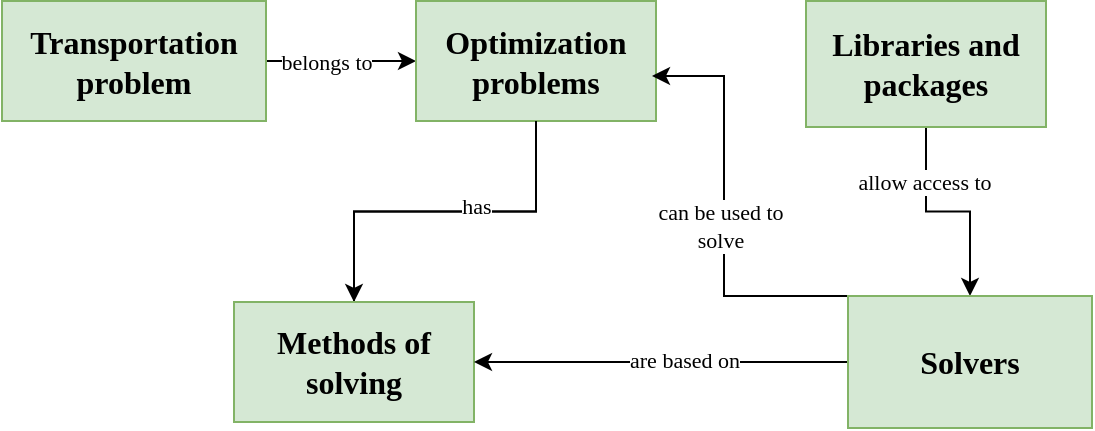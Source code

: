 <mxfile version="21.0.6" type="github">
  <diagram name="Страница 1" id="rFQLMLjx7CzAwmutfJBD">
    <mxGraphModel dx="832" dy="455" grid="0" gridSize="10" guides="1" tooltips="1" connect="1" arrows="1" fold="1" page="1" pageScale="1" pageWidth="827" pageHeight="1169" math="0" shadow="0">
      <root>
        <mxCell id="0" />
        <mxCell id="1" parent="0" />
        <mxCell id="3ggWQbE9oQkZ8MS_adoN-2" style="edgeStyle=orthogonalEdgeStyle;rounded=0;orthogonalLoop=1;jettySize=auto;html=1;exitX=1;exitY=0.5;exitDx=0;exitDy=0;entryX=0;entryY=0.5;entryDx=0;entryDy=0;" edge="1" parent="1" source="3ggWQbE9oQkZ8MS_adoN-1" target="3ggWQbE9oQkZ8MS_adoN-4">
          <mxGeometry relative="1" as="geometry">
            <mxPoint x="440" y="173" as="targetPoint" />
          </mxGeometry>
        </mxCell>
        <mxCell id="3ggWQbE9oQkZ8MS_adoN-3" value="belongs to" style="edgeLabel;html=1;align=center;verticalAlign=middle;resizable=0;points=[];fontFamily=montserrat;fontSource=https%3A%2F%2Ffonts.googleapis.com%2Fcss%3Ffamily%3Dmontserrat;" vertex="1" connectable="0" parent="3ggWQbE9oQkZ8MS_adoN-2">
          <mxGeometry x="0.151" y="-4" relative="1" as="geometry">
            <mxPoint x="-13" y="-4" as="offset" />
          </mxGeometry>
        </mxCell>
        <mxCell id="3ggWQbE9oQkZ8MS_adoN-1" value="&lt;font size=&quot;1&quot; data-font-src=&quot;https://fonts.googleapis.com/css?family=montserrat&quot; face=&quot;montserrat&quot; style=&quot;&quot;&gt;&lt;b style=&quot;font-size: 16px;&quot;&gt;Transportation problem&lt;/b&gt;&lt;/font&gt;" style="rounded=0;whiteSpace=wrap;html=1;fillColor=#d5e8d4;strokeColor=#82b366;fontSize=16;" vertex="1" parent="1">
          <mxGeometry x="235" y="141.5" width="132" height="60" as="geometry" />
        </mxCell>
        <mxCell id="3ggWQbE9oQkZ8MS_adoN-7" style="edgeStyle=orthogonalEdgeStyle;rounded=0;orthogonalLoop=1;jettySize=auto;html=1;" edge="1" parent="1" source="3ggWQbE9oQkZ8MS_adoN-4" target="3ggWQbE9oQkZ8MS_adoN-6">
          <mxGeometry relative="1" as="geometry" />
        </mxCell>
        <mxCell id="3ggWQbE9oQkZ8MS_adoN-4" value="&lt;font face=&quot;montserrat&quot;&gt;&lt;span style=&quot;font-size: 16px;&quot;&gt;&lt;b&gt;Optimization problems&lt;/b&gt;&lt;/span&gt;&lt;/font&gt;" style="rounded=0;whiteSpace=wrap;html=1;fillColor=#d5e8d4;strokeColor=#82b366;" vertex="1" parent="1">
          <mxGeometry x="442" y="141.5" width="120" height="60" as="geometry" />
        </mxCell>
        <mxCell id="3ggWQbE9oQkZ8MS_adoN-11" value="" style="edgeStyle=orthogonalEdgeStyle;rounded=0;orthogonalLoop=1;jettySize=auto;html=1;endArrow=none;endFill=0;" edge="1" parent="1" source="3ggWQbE9oQkZ8MS_adoN-6" target="3ggWQbE9oQkZ8MS_adoN-4">
          <mxGeometry relative="1" as="geometry" />
        </mxCell>
        <mxCell id="3ggWQbE9oQkZ8MS_adoN-21" value="has" style="edgeLabel;html=1;align=center;verticalAlign=middle;resizable=0;points=[];fontFamily=montserrat;fontSource=https%3A%2F%2Ffonts.googleapis.com%2Fcss%3Ffamily%3Dmontserrat;" vertex="1" connectable="0" parent="3ggWQbE9oQkZ8MS_adoN-11">
          <mxGeometry x="0.17" y="3" relative="1" as="geometry">
            <mxPoint as="offset" />
          </mxGeometry>
        </mxCell>
        <mxCell id="3ggWQbE9oQkZ8MS_adoN-6" value="&lt;font face=&quot;montserrat&quot;&gt;&lt;span style=&quot;font-size: 16px;&quot;&gt;&lt;b&gt;Methods of solving&lt;/b&gt;&lt;/span&gt;&lt;/font&gt;" style="rounded=0;whiteSpace=wrap;html=1;fillColor=#d5e8d4;strokeColor=#82b366;" vertex="1" parent="1">
          <mxGeometry x="351" y="292" width="120" height="60" as="geometry" />
        </mxCell>
        <mxCell id="3ggWQbE9oQkZ8MS_adoN-14" value="" style="edgeStyle=orthogonalEdgeStyle;rounded=0;orthogonalLoop=1;jettySize=auto;html=1;" edge="1" parent="1" source="3ggWQbE9oQkZ8MS_adoN-9" target="3ggWQbE9oQkZ8MS_adoN-13">
          <mxGeometry relative="1" as="geometry" />
        </mxCell>
        <mxCell id="3ggWQbE9oQkZ8MS_adoN-26" value="allow access to" style="edgeLabel;html=1;align=center;verticalAlign=middle;resizable=0;points=[];fontFamily=montserrat;fontSource=https%3A%2F%2Ffonts.googleapis.com%2Fcss%3Ffamily%3Dmontserrat;" vertex="1" connectable="0" parent="3ggWQbE9oQkZ8MS_adoN-14">
          <mxGeometry x="-0.492" y="-1" relative="1" as="geometry">
            <mxPoint as="offset" />
          </mxGeometry>
        </mxCell>
        <mxCell id="3ggWQbE9oQkZ8MS_adoN-9" value="&lt;font face=&quot;montserrat&quot;&gt;&lt;span style=&quot;font-size: 16px;&quot;&gt;&lt;b&gt;Libraries and packages&lt;/b&gt;&lt;/span&gt;&lt;/font&gt;" style="rounded=0;whiteSpace=wrap;html=1;fillColor=#d5e8d4;strokeColor=#82b366;" vertex="1" parent="1">
          <mxGeometry x="637" y="141.5" width="120" height="63" as="geometry" />
        </mxCell>
        <mxCell id="3ggWQbE9oQkZ8MS_adoN-16" style="edgeStyle=orthogonalEdgeStyle;rounded=0;orthogonalLoop=1;jettySize=auto;html=1;" edge="1" parent="1" source="3ggWQbE9oQkZ8MS_adoN-13" target="3ggWQbE9oQkZ8MS_adoN-6">
          <mxGeometry relative="1" as="geometry" />
        </mxCell>
        <mxCell id="3ggWQbE9oQkZ8MS_adoN-23" value="are based on" style="edgeLabel;html=1;align=center;verticalAlign=middle;resizable=0;points=[];fontFamily=montserrat;fontSource=https%3A%2F%2Ffonts.googleapis.com%2Fcss%3Ffamily%3Dmontserrat;" vertex="1" connectable="0" parent="3ggWQbE9oQkZ8MS_adoN-16">
          <mxGeometry x="-0.122" y="-1" relative="1" as="geometry">
            <mxPoint as="offset" />
          </mxGeometry>
        </mxCell>
        <mxCell id="3ggWQbE9oQkZ8MS_adoN-19" style="edgeStyle=orthogonalEdgeStyle;rounded=0;orthogonalLoop=1;jettySize=auto;html=1;exitX=0;exitY=0;exitDx=0;exitDy=0;" edge="1" parent="1" source="3ggWQbE9oQkZ8MS_adoN-13">
          <mxGeometry relative="1" as="geometry">
            <mxPoint x="560" y="179" as="targetPoint" />
            <Array as="points">
              <mxPoint x="596" y="247" />
              <mxPoint x="596" y="179" />
              <mxPoint x="562" y="179" />
            </Array>
          </mxGeometry>
        </mxCell>
        <mxCell id="3ggWQbE9oQkZ8MS_adoN-27" value="can be used to &lt;br&gt;solve" style="edgeLabel;html=1;align=center;verticalAlign=middle;resizable=0;points=[];fontFamily=montserrat;fontSource=https%3A%2F%2Ffonts.googleapis.com%2Fcss%3Ffamily%3Dmontserrat;" vertex="1" connectable="0" parent="3ggWQbE9oQkZ8MS_adoN-19">
          <mxGeometry x="-0.066" y="2" relative="1" as="geometry">
            <mxPoint as="offset" />
          </mxGeometry>
        </mxCell>
        <mxCell id="3ggWQbE9oQkZ8MS_adoN-13" value="&lt;font face=&quot;montserrat&quot;&gt;&lt;span style=&quot;font-size: 16px;&quot;&gt;&lt;b&gt;Solvers&lt;/b&gt;&lt;/span&gt;&lt;/font&gt;" style="rounded=0;whiteSpace=wrap;html=1;fillColor=#d5e8d4;strokeColor=#82b366;" vertex="1" parent="1">
          <mxGeometry x="658" y="289" width="122" height="66" as="geometry" />
        </mxCell>
      </root>
    </mxGraphModel>
  </diagram>
</mxfile>
